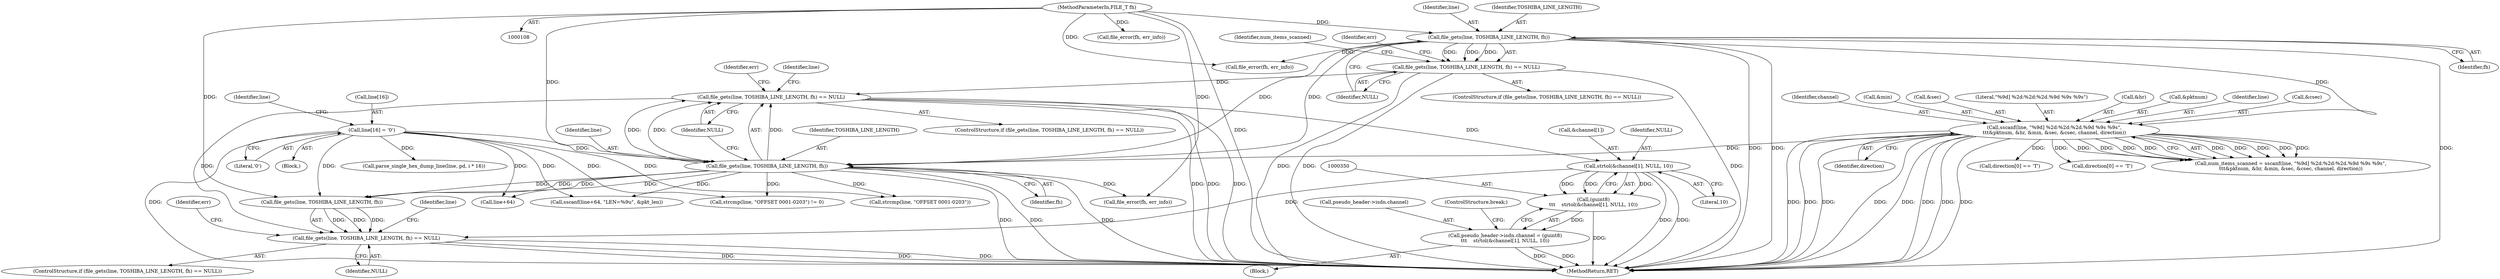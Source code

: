 digraph "0_wireshark_5efb45231671baa2db2011d8f67f9d6e72bc455b@array" {
"1000351" [label="(Call,strtol(&channel[1], NULL, 10))"];
"1000197" [label="(Call,file_gets(line, TOSHIBA_LINE_LENGTH, fh) == NULL)"];
"1000198" [label="(Call,file_gets(line, TOSHIBA_LINE_LENGTH, fh))"];
"1000163" [label="(Call,sscanf(line, \"%9d] %2d:%2d:%2d.%9d %9s %9s\",\n\t\t\t&pktnum, &hr, &min, &sec, &csec, channel, direction))"];
"1000137" [label="(Call,file_gets(line, TOSHIBA_LINE_LENGTH, fh))"];
"1000109" [label="(MethodParameterIn,FILE_T fh)"];
"1000222" [label="(Call,line[16] = '\0')"];
"1000136" [label="(Call,file_gets(line, TOSHIBA_LINE_LENGTH, fh) == NULL)"];
"1000349" [label="(Call,(guint8)\n\t\t\t    strtol(&channel[1], NULL, 10))"];
"1000343" [label="(Call,pseudo_header->isdn.channel = (guint8)\n\t\t\t    strtol(&channel[1], NULL, 10))"];
"1000429" [label="(Call,file_gets(line, TOSHIBA_LINE_LENGTH, fh) == NULL)"];
"1000224" [label="(Identifier,line)"];
"1000227" [label="(Call,strcmp(line, \"OFFSET 0001-0203\") != 0)"];
"1000161" [label="(Call,num_items_scanned = sscanf(line, \"%9d] %2d:%2d:%2d.%9d %9s %9s\",\n\t\t\t&pktnum, &hr, &min, &sec, &csec, channel, direction))"];
"1000177" [label="(Identifier,direction)"];
"1000338" [label="(Call,direction[0] == 'T')"];
"1000438" [label="(Identifier,err)"];
"1000226" [label="(Literal,'\0')"];
"1000137" [label="(Call,file_gets(line, TOSHIBA_LINE_LENGTH, fh))"];
"1000476" [label="(MethodReturn,RET)"];
"1000168" [label="(Call,&hr)"];
"1000141" [label="(Identifier,NULL)"];
"1000200" [label="(Identifier,TOSHIBA_LINE_LENGTH)"];
"1000195" [label="(Block,)"];
"1000343" [label="(Call,pseudo_header->isdn.channel = (guint8)\n\t\t\t    strtol(&channel[1], NULL, 10))"];
"1000166" [label="(Call,&pktnum)"];
"1000164" [label="(Identifier,line)"];
"1000174" [label="(Call,&csec)"];
"1000429" [label="(Call,file_gets(line, TOSHIBA_LINE_LENGTH, fh) == NULL)"];
"1000439" [label="(Call,file_error(fh, err_info))"];
"1000198" [label="(Call,file_gets(line, TOSHIBA_LINE_LENGTH, fh))"];
"1000357" [label="(Literal,10)"];
"1000140" [label="(Identifier,fh)"];
"1000162" [label="(Identifier,num_items_scanned)"];
"1000145" [label="(Identifier,err)"];
"1000344" [label="(Call,pseudo_header->isdn.channel)"];
"1000234" [label="(Call,sscanf(line+64, \"LEN=%9u\", &pkt_len))"];
"1000138" [label="(Identifier,line)"];
"1000197" [label="(Call,file_gets(line, TOSHIBA_LINE_LENGTH, fh) == NULL)"];
"1000457" [label="(Identifier,line)"];
"1000229" [label="(Identifier,line)"];
"1000201" [label="(Identifier,fh)"];
"1000428" [label="(ControlStructure,if (file_gets(line, TOSHIBA_LINE_LENGTH, fh) == NULL))"];
"1000176" [label="(Identifier,channel)"];
"1000170" [label="(Call,&min)"];
"1000135" [label="(ControlStructure,if (file_gets(line, TOSHIBA_LINE_LENGTH, fh) == NULL))"];
"1000146" [label="(Call,file_error(fh, err_info))"];
"1000351" [label="(Call,strtol(&channel[1], NULL, 10))"];
"1000356" [label="(Identifier,NULL)"];
"1000358" [label="(ControlStructure,break;)"];
"1000235" [label="(Call,line+64)"];
"1000139" [label="(Identifier,TOSHIBA_LINE_LENGTH)"];
"1000352" [label="(Call,&channel[1])"];
"1000206" [label="(Identifier,err)"];
"1000196" [label="(ControlStructure,if (file_gets(line, TOSHIBA_LINE_LENGTH, fh) == NULL))"];
"1000371" [label="(Call,direction[0] == 'T')"];
"1000349" [label="(Call,(guint8)\n\t\t\t    strtol(&channel[1], NULL, 10))"];
"1000163" [label="(Call,sscanf(line, \"%9d] %2d:%2d:%2d.%9d %9s %9s\",\n\t\t\t&pktnum, &hr, &min, &sec, &csec, channel, direction))"];
"1000228" [label="(Call,strcmp(line, \"OFFSET 0001-0203\"))"];
"1000456" [label="(Call,parse_single_hex_dump_line(line, pd, i * 16))"];
"1000109" [label="(MethodParameterIn,FILE_T fh)"];
"1000223" [label="(Call,line[16])"];
"1000430" [label="(Call,file_gets(line, TOSHIBA_LINE_LENGTH, fh))"];
"1000325" [label="(Block,)"];
"1000434" [label="(Identifier,NULL)"];
"1000172" [label="(Call,&sec)"];
"1000202" [label="(Identifier,NULL)"];
"1000222" [label="(Call,line[16] = '\0')"];
"1000199" [label="(Identifier,line)"];
"1000207" [label="(Call,file_error(fh, err_info))"];
"1000165" [label="(Literal,\"%9d] %2d:%2d:%2d.%9d %9s %9s\")"];
"1000136" [label="(Call,file_gets(line, TOSHIBA_LINE_LENGTH, fh) == NULL)"];
"1000351" -> "1000349"  [label="AST: "];
"1000351" -> "1000357"  [label="CFG: "];
"1000352" -> "1000351"  [label="AST: "];
"1000356" -> "1000351"  [label="AST: "];
"1000357" -> "1000351"  [label="AST: "];
"1000349" -> "1000351"  [label="CFG: "];
"1000351" -> "1000476"  [label="DDG: "];
"1000351" -> "1000476"  [label="DDG: "];
"1000351" -> "1000349"  [label="DDG: "];
"1000351" -> "1000349"  [label="DDG: "];
"1000351" -> "1000349"  [label="DDG: "];
"1000197" -> "1000351"  [label="DDG: "];
"1000351" -> "1000429"  [label="DDG: "];
"1000197" -> "1000196"  [label="AST: "];
"1000197" -> "1000202"  [label="CFG: "];
"1000198" -> "1000197"  [label="AST: "];
"1000202" -> "1000197"  [label="AST: "];
"1000206" -> "1000197"  [label="CFG: "];
"1000224" -> "1000197"  [label="CFG: "];
"1000197" -> "1000476"  [label="DDG: "];
"1000197" -> "1000476"  [label="DDG: "];
"1000197" -> "1000476"  [label="DDG: "];
"1000198" -> "1000197"  [label="DDG: "];
"1000198" -> "1000197"  [label="DDG: "];
"1000198" -> "1000197"  [label="DDG: "];
"1000136" -> "1000197"  [label="DDG: "];
"1000197" -> "1000429"  [label="DDG: "];
"1000198" -> "1000201"  [label="CFG: "];
"1000199" -> "1000198"  [label="AST: "];
"1000200" -> "1000198"  [label="AST: "];
"1000201" -> "1000198"  [label="AST: "];
"1000202" -> "1000198"  [label="CFG: "];
"1000198" -> "1000476"  [label="DDG: "];
"1000198" -> "1000476"  [label="DDG: "];
"1000198" -> "1000476"  [label="DDG: "];
"1000163" -> "1000198"  [label="DDG: "];
"1000222" -> "1000198"  [label="DDG: "];
"1000137" -> "1000198"  [label="DDG: "];
"1000137" -> "1000198"  [label="DDG: "];
"1000109" -> "1000198"  [label="DDG: "];
"1000198" -> "1000207"  [label="DDG: "];
"1000198" -> "1000227"  [label="DDG: "];
"1000198" -> "1000228"  [label="DDG: "];
"1000198" -> "1000234"  [label="DDG: "];
"1000198" -> "1000235"  [label="DDG: "];
"1000198" -> "1000430"  [label="DDG: "];
"1000198" -> "1000430"  [label="DDG: "];
"1000198" -> "1000430"  [label="DDG: "];
"1000163" -> "1000161"  [label="AST: "];
"1000163" -> "1000177"  [label="CFG: "];
"1000164" -> "1000163"  [label="AST: "];
"1000165" -> "1000163"  [label="AST: "];
"1000166" -> "1000163"  [label="AST: "];
"1000168" -> "1000163"  [label="AST: "];
"1000170" -> "1000163"  [label="AST: "];
"1000172" -> "1000163"  [label="AST: "];
"1000174" -> "1000163"  [label="AST: "];
"1000176" -> "1000163"  [label="AST: "];
"1000177" -> "1000163"  [label="AST: "];
"1000161" -> "1000163"  [label="CFG: "];
"1000163" -> "1000476"  [label="DDG: "];
"1000163" -> "1000476"  [label="DDG: "];
"1000163" -> "1000476"  [label="DDG: "];
"1000163" -> "1000476"  [label="DDG: "];
"1000163" -> "1000476"  [label="DDG: "];
"1000163" -> "1000476"  [label="DDG: "];
"1000163" -> "1000476"  [label="DDG: "];
"1000163" -> "1000476"  [label="DDG: "];
"1000163" -> "1000161"  [label="DDG: "];
"1000163" -> "1000161"  [label="DDG: "];
"1000163" -> "1000161"  [label="DDG: "];
"1000163" -> "1000161"  [label="DDG: "];
"1000163" -> "1000161"  [label="DDG: "];
"1000163" -> "1000161"  [label="DDG: "];
"1000163" -> "1000161"  [label="DDG: "];
"1000163" -> "1000161"  [label="DDG: "];
"1000163" -> "1000161"  [label="DDG: "];
"1000137" -> "1000163"  [label="DDG: "];
"1000163" -> "1000338"  [label="DDG: "];
"1000163" -> "1000371"  [label="DDG: "];
"1000137" -> "1000136"  [label="AST: "];
"1000137" -> "1000140"  [label="CFG: "];
"1000138" -> "1000137"  [label="AST: "];
"1000139" -> "1000137"  [label="AST: "];
"1000140" -> "1000137"  [label="AST: "];
"1000141" -> "1000137"  [label="CFG: "];
"1000137" -> "1000476"  [label="DDG: "];
"1000137" -> "1000476"  [label="DDG: "];
"1000137" -> "1000476"  [label="DDG: "];
"1000137" -> "1000136"  [label="DDG: "];
"1000137" -> "1000136"  [label="DDG: "];
"1000137" -> "1000136"  [label="DDG: "];
"1000109" -> "1000137"  [label="DDG: "];
"1000137" -> "1000146"  [label="DDG: "];
"1000109" -> "1000108"  [label="AST: "];
"1000109" -> "1000476"  [label="DDG: "];
"1000109" -> "1000146"  [label="DDG: "];
"1000109" -> "1000207"  [label="DDG: "];
"1000109" -> "1000430"  [label="DDG: "];
"1000109" -> "1000439"  [label="DDG: "];
"1000222" -> "1000195"  [label="AST: "];
"1000222" -> "1000226"  [label="CFG: "];
"1000223" -> "1000222"  [label="AST: "];
"1000226" -> "1000222"  [label="AST: "];
"1000229" -> "1000222"  [label="CFG: "];
"1000222" -> "1000476"  [label="DDG: "];
"1000222" -> "1000227"  [label="DDG: "];
"1000222" -> "1000228"  [label="DDG: "];
"1000222" -> "1000234"  [label="DDG: "];
"1000222" -> "1000235"  [label="DDG: "];
"1000222" -> "1000430"  [label="DDG: "];
"1000222" -> "1000456"  [label="DDG: "];
"1000136" -> "1000135"  [label="AST: "];
"1000136" -> "1000141"  [label="CFG: "];
"1000141" -> "1000136"  [label="AST: "];
"1000145" -> "1000136"  [label="CFG: "];
"1000162" -> "1000136"  [label="CFG: "];
"1000136" -> "1000476"  [label="DDG: "];
"1000136" -> "1000476"  [label="DDG: "];
"1000136" -> "1000476"  [label="DDG: "];
"1000349" -> "1000343"  [label="AST: "];
"1000350" -> "1000349"  [label="AST: "];
"1000343" -> "1000349"  [label="CFG: "];
"1000349" -> "1000476"  [label="DDG: "];
"1000349" -> "1000343"  [label="DDG: "];
"1000343" -> "1000325"  [label="AST: "];
"1000344" -> "1000343"  [label="AST: "];
"1000358" -> "1000343"  [label="CFG: "];
"1000343" -> "1000476"  [label="DDG: "];
"1000343" -> "1000476"  [label="DDG: "];
"1000429" -> "1000428"  [label="AST: "];
"1000429" -> "1000434"  [label="CFG: "];
"1000430" -> "1000429"  [label="AST: "];
"1000434" -> "1000429"  [label="AST: "];
"1000438" -> "1000429"  [label="CFG: "];
"1000457" -> "1000429"  [label="CFG: "];
"1000429" -> "1000476"  [label="DDG: "];
"1000429" -> "1000476"  [label="DDG: "];
"1000429" -> "1000476"  [label="DDG: "];
"1000430" -> "1000429"  [label="DDG: "];
"1000430" -> "1000429"  [label="DDG: "];
"1000430" -> "1000429"  [label="DDG: "];
}
